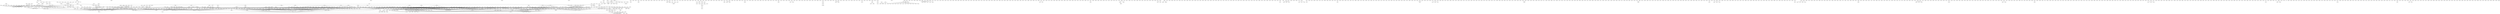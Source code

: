 digraph G {
    EN_209;
    BU_466 -> BU_357;
    CS_401 -> CS_304;
    CS_401 -> CS_323;
    CS_401 -> CS_322;
    CS_401 -> CS_325;
    RE_233;
    BI_358 -> BI_230;
    BI_358 -> BI_253;
    BI_358 -> BI_283;
    BI_358 -> BI_236;
    BI_358 -> BI_256;
    AP_331;
    PM_351;
    CS_212 -> CS_100;
    CS_212 -> CS_101;
    CH_110;
    MA_450 -> MA_200;
    MA_450 -> MA_215;
    MA_450 -> MA_350;
    MA_450 -> MA_104;
    SY_102 -> SY_101;
    MU_258 -> MU_190A;
    MU_258 -> PS_102;
    MU_258 -> MU_162;
    MU_258 -> PS_101;
    MU_258 -> PS_100;
    MU_258 -> MU_190B;
    MU_258 -> MU_137;
    EU_464;
    BU_603;
    SK_522;
    CS_640;
    n36_471;
    AF_301 -> AF_300;
    BU_472 -> BU_362;
    GS_351;
    CS_213 -> CS_100;
    CS_213 -> CS_101;
    CS_350 -> PS_295;
    CS_350 -> PO_218;
    CS_350 -> SY_280;
    CS_350 -> GG_258;
    CS_350 -> CS_235;
    CS_350 -> PS_291;
    CS_350 -> CS_203;
    CS_350 -> GG_360;
    CS_350 -> SY_281;
    CS_350 -> PO_217;
    SY_242 -> SY_100;
    SY_242 -> SY_101;
    PP_201;
    TH_502;
    EN_233;
    CP_471 -> CP_213;
    CP_471 -> CP_216;
    n36_431;
    n05_200;
    CC_210 -> CC_100;
    HI_212;
    SK_504;
    JN_308 -> JN_250;
    JN_308 -> JN_208;
    JN_308 -> JN_201;
    n20_230;
    GV_791;
    AN_322 -> AN_101;
    WS_211 -> WS_100;
    HI_799;
    MA_104 -> MA_110;
    MA_104 -> MA_101;
    MA_104 -> MA_103;
    MA_104 -> MA_105;
    HE_490;
    HS_206 -> BI_111;
    BU_470 -> BU_362;
    BU_470 -> BU_352;
    SK_211;
    BU_607;
    SY_601;
    RE_100;
    OL_480 -> OL_233;
    OL_480 -> CT_224;
    OL_480 -> OL_224;
    KP_490;
    PS_846;
    CH_202 -> CH_110;
    CH_202 -> CH_100;
    CH_202 -> CH_111;
    n20_332;
    MA_137;
    BU_697;
    CH_261 -> CH_110;
    CH_261 -> CH_100;
    CH_261 -> CH_111;
    FR_101;
    KP_231 -> KP_121;
    KP_231 -> KP_122;
    GG_609;
    n20_430;
    SK_893;
    n20_231;
    GG_381 -> GG_281;
    HI_228;
    n04_355;
    PM_432;
    CC_319 -> CC_100;
    BU_474 -> BU_398;
    PS_499 -> PS_397;
    PS_499 -> PS_398;
    PS_499 -> PS_395;
    PS_499 -> PS_394;
    HE_411 -> HE_302;
    HE_411 -> HE_301;
    BU_604;
    RE_898;
    IP_601;
    BU_352 -> BU_111;
    BU_352 -> BU_100;
    BU_352 -> BU_121;
    CS_203 -> CS_100;
    CS_203 -> CS_101;
    PO_632;
    ID_227 -> CT_120;
    ID_227 -> ID_120;
    PS_868;
    GG_367 -> GG_100;
    GG_367 -> GG_102;
    MA_304 -> MA_201;
    MA_304 -> MA_200;
    MA_304 -> MA_104;
    EU_410;
    SK_653 -> SK_509;
    KP_111;
    EC_140;
    PP_209;
    MA_201 -> MA_102;
    MA_201 -> MA_101;
    MA_201 -> MA_105;
    MA_201 -> MA_110;
    MA_201 -> MA_122;
    MA_201 -> MA_103;
    KP_323 -> KP_220;
    KP_323 -> KP_223;
    CP_386 -> CP_217;
    CP_386 -> CP_264;
    CP_386 -> CP_216;
    n05_341;
    PS_280 -> PS_100;
    PS_280 -> PS_101;
    PS_280 -> PS_102;
    PS_287 -> PS_100;
    PS_287 -> PS_101;
    PS_287 -> PS_102;
    GG_373 -> GG_101;
    GG_373 -> GG_100;
    GG_373 -> GG_102;
    MU_201;
    CT_324;
    PS_383 -> PS_261;
    PS_383 -> PS_275;
    PS_383 -> PS_280;
    PS_383 -> PS_263;
    PS_383 -> PS_260;
    PS_383 -> PS_270;
    PS_383 -> PS_282;
    EN_381;
    OL_140;
    HE_100;
    EC_248 -> EC_140;
    EC_248 -> EC_120;
    EC_248 -> EC_102;
    EC_248 -> EC_101;
    PC_482 -> PC_360;
    PC_482 -> PC_331;
    PC_482 -> PC_344;
    PS_381 -> PS_280;
    PS_381 -> PS_202;
    TH_503;
    CS_207 -> CS_100;
    CS_207 -> CS_101;
    SK_507;
    CC_411;
    FR_250 -> FR_231;
    AN_343 -> AN_101;
    PS_858;
    AB_201 -> AB_102;
    GG_611;
    EN_119;
    CC_400 -> CC_300;
    CC_303 -> CC_100;
    MA_138;
    n05_230;
    CL_214;
    HI_445;
    MA_247;
    MU_382;
    PC_491;
    PS_480 -> PS_280;
    PS_480 -> PS_381;
    PS_480 -> PS_271;
    BI_405 -> BI_301;
    BI_405 -> BI_205;
    CH_450 -> CH_350;
    HI_292;
    CC_200;
    MU_605;
    n36_371;
    SY_224 -> SY_100;
    SY_224 -> SY_101;
    CP_317 -> CP_217;
    CP_317 -> CP_213;
    CP_317 -> CP_264;
    PS_361 -> PS_292;
    PS_361 -> PS_296;
    PS_361 -> PS_261;
    IP_604;
    BU_680 -> BU_670;
    BU_680 -> BU_607;
    BU_680 -> BU_609;
    BU_680 -> BU_605;
    BU_680 -> BU_606;
    BU_680 -> BU_604;
    BU_680 -> BU_601;
    BU_680 -> BU_603;
    BU_680 -> BU_602;
    BU_680 -> BU_662;
    EU_599;
    MA_451 -> MA_340;
    MA_451 -> MA_350;
    EU_402;
    MU_260 -> MU_160B;
    EN_799;
    EC_305 -> EC_270;
    EC_305 -> EC_260;
    BU_657;
    AB_245;
    MA_307 -> CP_104;
    MA_307 -> MA_201;
    MA_307 -> MA_122;
    MA_307 -> MA_104;
    KP_241 -> KP_121;
    KP_241 -> KP_122;
    PS_861;
    MU_236 -> MU_137;
    CS_405 -> PS_295;
    CS_405 -> PO_218;
    CS_405 -> SY_280;
    CS_405 -> GG_258;
    CS_405 -> CS_235;
    CS_405 -> PS_291;
    CS_405 -> CS_203;
    CS_405 -> GG_360;
    CS_405 -> SY_281;
    CS_405 -> PO_217;
    PO_263;
    CS_352 -> PS_295;
    CS_352 -> PO_218;
    CS_352 -> SY_280;
    CS_352 -> GG_258;
    CS_352 -> CS_235;
    CS_352 -> PS_291;
    CS_352 -> CS_203;
    CS_352 -> GG_360;
    CS_352 -> SY_281;
    CS_352 -> PO_217;
    RE_801;
    n05_245;
    n04_351;
    PC_141;
    MF_773;
    FR_230 -> FR_102;
    HE_431 -> HE_211;
    HE_431 -> BI_217;
    CC_603;
    ML_202;
    ES_101;
    PS_877;
    EN_201;
    PC_481 -> PC_237;
    CH_301 -> CH_202;
    CH_301 -> CH_200;
    CH_301 -> CH_203;
    AB_101;
    MU_270 -> MU_100;
    MU_270 -> MU_171;
    MU_270 -> MU_161;
    SP_101;
    PP_263;
    CS_235 -> CS_100;
    CS_235 -> CS_101;
    BU_283 -> BU_127;
    BU_283 -> EC_140;
    BU_283 -> EC_120;
    BU_283 -> BU_227;
    BU_283 -> EC_205;
    BU_283 -> BU_205;
    BU_283 -> EC_25;
    BU_283 -> BU_255;
    BU_283 -> EC_255;
    BU_283 -> EC_285;
    BU_687 -> BU_617;
    BU_687 -> BU_627;
    EC_270 -> EC_140;
    EC_270 -> MA_129;
    EC_270 -> EC_120;
    EC_270 -> EC_102;
    EC_270 -> EC_101;
    MU_281;
    LY_100;
    CS_251 -> CS_100;
    CS_251 -> CS_101;
    MU_498 -> MU_398;
    CL_225;
    PO_440 -> PO_236;
    PO_440 -> PO_235;
    PS_102 -> PS_101;
    KP_621;
    KP_465 -> KP_351;
    KP_465 -> KP_361;
    KP_101;
    EN_409;
    RE_632;
    AR_244 -> AR_101;
    AR_244 -> AR_102;
    CC_622;
    HI_410;
    SY_452;
    MA_145;
    EU_412;
    BF_290;
    KS_205;
    MA_147;
    PS_878;
    BU_804;
    TH_608;
    HI_265;
    PO_650;
    EU_450;
    CH_640;
    MA_110;
    HI_379;
    KP_431 -> KP_231;
    KP_431 -> KP_322;
    KP_431 -> KP_232;
    PS_857;
    CP_496;
    EN_310;
    PO_349 -> PO_263;
    PO_349 -> PO_264;
    CT_260;
    EN_420;
    CC_212;
    EN_210;
    CH_674;
    RE_224;
    MX_222 -> JN_201;
    MX_222 -> MX_201;
    MX_222 -> BF_190;
    MX_222 -> BF_290;
    MX_222 -> CT_100;
    MX_222 -> CT_121;
    BU_288 -> BU_111;
    BU_288 -> BU_121;
    RE_204;
    EN_285;
    CT_253;
    ES_391 -> ES_290;
    ES_391 -> GG_291;
    ES_391 -> ES_101;
    ES_391 -> ES_102;
    ES_391 -> GG_290;
    ES_391 -> GG_292;
    ES_391 -> ES_100;
    CC_699;
    CC_413;
    EU_460;
    JN_261 -> MX_101;
    JN_261 -> JN_101;
    JN_261 -> JN_201;
    HR_100;
    CP_467 -> MA_240;
    CP_467 -> CP_213;
    SY_316 -> SY_203;
    PO_466 -> PO_218;
    PO_466 -> PO_217;
    MA_122;
    n05_348;
    CQ_642;
    GG_281 -> GG_101;
    GG_281 -> GG_100;
    GG_281 -> GL_100;
    HI_764;
    GS_211 -> GS_101;
    GS_211 -> GS_102;
    WS_210 -> WS_100;
    PS_805;
    n36_432;
    SK_622;
    PS_375 -> PS_292;
    PS_375 -> PS_296;
    PS_375 -> PS_275;
    CT_355 -> HR_261;
    CT_355 -> HR_262;
    CT_355 -> CT_225;
    CT_355 -> CT_285;
    BU_807;
    PM_370;
    MA_215 -> MA_121;
    MA_686;
    MA_245;
    PP_240;
    EN_200;
    HI_121;
    EC_285;
    AR_101;
    EN_394;
    BI_496 -> BI_358;
    BI_496 -> BI_256;
    NE_310 -> AR_101;
    NE_310 -> AR_102;
    CH_340 -> CH_111;
    BI_475 -> BI_274;
    BI_475 -> BI_374;
    GS_331;
    n04_485;
    KP_261 -> KP_121;
    KP_261 -> KP_122;
    CL_102;
    PS_277 -> PS_100;
    PS_277 -> PS_101;
    PS_277 -> PS_102;
    GG_674;
    SY_321 -> SY_203;
    SY_321 -> SY_280;
    SY_321 -> SY_281;
    PO_602;
    TH_665;
    EN_783;
    LY_323 -> HR_260;
    LY_323 -> LY_201;
    LY_323 -> CT_260;
    LY_323 -> HR_100;
    GG_399 -> GG_254;
    GG_399 -> GG_270;
    GG_399 -> GG_282;
    GG_399 -> GG_290;
    GG_399 -> GG_258;
    GG_399 -> GG_260;
    GG_399 -> ES_293;
    GG_399 -> ES_298;
    GG_399 -> GG_251;
    GG_399 -> GG_281;
    ES_493 -> GG_290;
    ES_493 -> ES_102;
    ES_493 -> ES_100;
    ES_493 -> ES_290;
    ES_493 -> ES_101;
    CH_673;
    MA_660;
    BU_723 -> BU_673;
    n20_442;
    n36_445;
    PO_329;
    GS_212 -> GS_101;
    GS_212 -> GS_102;
    OL_313;
    CT_457;
    KP_121;
    GV_735;
    BU_205;
    HS_202 -> BI_111;
    HI_375;
    BU_899;
    OL_370 -> MB_224;
    OL_370 -> CT_224;
    OL_370 -> OL_224;
    CT_100;
    GV_702;
    SP_327 -> SP_223;
    n36_331;
    TH_648;
    BU_691;
    RE_449;
    n20_330;
    FR_231 -> FR_230;
    BI_226 -> BI_100;
    BI_226 -> BI_111;
    BI_226 -> BI_117;
    BI_226 -> BI_102;
    HI_727;
    MU_501;
    LL_200;
    CT_430;
    EN_777;
    SK_644;
    GG_394 -> GG_294;
    JN_327;
    BU_223 -> BU_127;
    BU_223 -> BU_121;
    BU_223 -> BU_111;
    BU_223 -> BU_227;
    BU_223 -> EC_205;
    BU_223 -> BU_205;
    BU_223 -> EC_285;
    MU_490 -> MU_268;
    MU_490 -> MU_237;
    MU_490 -> MU_264;
    MU_490 -> MU_390D;
    MU_490 -> MU_390B;
    MU_490 -> MU_390A;
    MU_490 -> MU_271;
    PS_374 -> PS_270;
    SY_322 -> SY_203;
    SY_322 -> SY_280;
    SY_322 -> SY_281;
    PP_204;
    MU_363;
    BU_111;
    CH_204 -> CH_110;
    CH_204 -> CH_100;
    CH_204 -> CH_111;
    CH_204 -> CH_120;
    CH_204 -> CH_121;
    GV_731;
    EN_213;
    PS_394 -> PS_292;
    PS_394 -> PS_296;
    PS_394 -> PS_249;
    PS_394 -> PS_299;
    JN_252 -> JN_202;
    JN_252 -> JN_101;
    PP_256;
    AN_224 -> AN_101;
    CT_226;
    ID_205 -> CT_120;
    ID_205 -> ID_120;
    MX_327;
    SJ_695;
    CC_215;
    BI_266 -> BI_100;
    BI_266 -> BI_111;
    n04_450;
    CL_332;
    MU_390 -> MU_137;
    MU_390 -> MU_268;
    MU_390 -> MU_237;
    MU_390 -> MU_162;
    MU_390 -> MU_290B;
    MU_390 -> MU_264;
    MU_390 -> MU_290A;
    MU_390 -> MU_100;
    MU_390 -> MU_171;
    MU_390 -> MU_271;
    CC_312 -> CC_100;
    CC_312 -> CC_102;
    BU_415;
    PO_225;
    PO_231;
    TH_664 -> TH_664L;
    TH_664 -> TH_664H;
    CC_202;
    CS_206 -> CS_100;
    CS_206 -> CS_101;
    NO_201;
    RE_255;
    BU_678 -> BU_604;
    IP_603;
    SY_201 -> SY_100;
    SY_201 -> YC_100;
    SY_201 -> SY_101;
    CP_411 -> CP_217;
    CP_411 -> MA_122;
    CP_411 -> CP_264;
    CP_411 -> CP_114;
    BU_481 -> BU_383;
    BI_330 -> HE_210;
    BI_330 -> BI_236;
    BI_330 -> BI_256;
    BI_330 -> BI_210;
    BI_330 -> HN_210;
    MU_336 -> MU_237;
    CH_215 -> CH_212;
    CH_215 -> CH_214;
    GV_792;
    PS_866;
    BI_302 -> BI_224;
    BI_302 -> BI_226;
    GG_376 -> GG_100;
    GG_376 -> ES_101;
    GG_376 -> CA_100;
    GG_376 -> GG_101;
    GG_376 -> CA_102;
    GG_376 -> ES_102;
    GG_376 -> GG_102;
    GG_376 -> CA_101;
    GG_376 -> ES_100;
    EC_238 -> EC_140;
    EC_238 -> EC_120;
    EC_238 -> EC_102;
    EC_238 -> EC_101;
    BU_602;
    CC_102;
    CT_205 -> CT_120;
    CT_205 -> ID_120;
    FS_301;
    KP_604;
    BU_701 -> BU_601;
    CS_400 -> PS_295;
    CS_400 -> PO_218;
    CS_400 -> SY_280;
    CS_400 -> GG_258;
    CS_400 -> CS_235;
    CS_400 -> PS_291;
    CS_400 -> CS_203;
    CS_400 -> GG_360;
    CS_400 -> SY_281;
    CS_400 -> PO_217;
    HR_261;
    GC_380;
    EU_451;
    GS_435;
    n20_333;
    GV_733;
    RE_700;
    GG_620;
    RE_313;
    OL_350 -> CT_224;
    OL_350 -> HR_261;
    OL_350 -> HS_200;
    OL_350 -> OL_224;
    WS_203;
    MA_103;
    n05_370;
    GV_799;
    SE_200;
    HI_398;
    CS_310 -> PS_295;
    CS_310 -> PO_218;
    CS_310 -> SY_280;
    CS_310 -> GG_258;
    CS_310 -> CS_235;
    CS_310 -> PS_291;
    CS_310 -> CS_203;
    CS_310 -> GG_360;
    CS_310 -> SY_281;
    CS_310 -> PO_217;
    MA_490 -> MA_340;
    SK_111;
    CC_307 -> CC_100;
    CC_307 -> CC_102;
    GG_494 -> GG_290;
    GG_494 -> ES_102;
    GG_494 -> ES_100;
    GG_494 -> ES_290;
    GG_494 -> ES_101;
    GS_451;
    HI_199;
    OL_250 -> BF_199;
    OL_250 -> ID_120;
    OL_250 -> CT_122;
    OL_250 -> CT_111;
    OL_250 -> CT_112;
    OL_250 -> BF_190;
    OL_250 -> CT_121;
    IT_101;
    MS_604;
    HI_253;
    GG_495 -> GG_294;
    GG_495 -> GG_393;
    GG_495 -> GG_394;
    CS_204 -> CS_100;
    CS_204 -> CS_101;
    GV_720;
    HI_496;
    CS_351 -> PS_295;
    CS_351 -> PO_218;
    CS_351 -> SY_280;
    CS_351 -> GG_258;
    CS_351 -> CS_235;
    CS_351 -> PS_291;
    CS_351 -> CS_203;
    CS_351 -> GG_360;
    CS_351 -> SY_281;
    CS_351 -> PO_217;
    KP_441 -> KP_341;
    HI_715;
    CS_322 -> PS_295;
    CS_322 -> PO_218;
    CS_322 -> SY_280;
    CS_322 -> GG_258;
    CS_322 -> CS_235;
    CS_322 -> PS_291;
    CS_322 -> CS_203;
    CS_322 -> GG_360;
    CS_322 -> SY_281;
    CS_322 -> PO_217;
    BU_648 -> BU_604;
    n20_443;
    n04_370;
    SK_212;
    WS_208;
    PP_450 -> PP_350;
    PP_450 -> PP_370;
    PP_450 -> PP_380;
    EU_401;
    BI_612;
    n36_232;
    PP_687;
    n20_341;
    HR_232;
    GC_203;
    NO_219;
    OL_430;
    LL_223;
    LA_203 -> LA_102;
    PS_669;
    CH_354 -> CH_330;
    CH_354 -> CH_250;
    JN_314 -> BU_208;
    JN_314 -> JN_209;
    JN_314 -> OL_109;
    EC_246 -> EC_140;
    EC_246 -> EC_120;
    EC_246 -> EC_102;
    EC_246 -> EC_101;
    PM_330;
    CS_341 -> PS_295;
    CS_341 -> PO_218;
    CS_341 -> SY_280;
    CS_341 -> GG_258;
    CS_341 -> CS_235;
    CS_341 -> PS_291;
    CS_341 -> CS_203;
    CS_341 -> GG_360;
    CS_341 -> SY_281;
    CS_341 -> PO_217;
    n20_334;
    EN_220;
    OL_109;
    SK_791;
    KP_332 -> KP_231;
    KP_332 -> KP_220;
    KP_332 -> KP_232;
    BU_311 -> BU_111;
    BU_311 -> BU_100;
    BU_311 -> BU_121;
    KP_434 -> KP_261;
    KP_434 -> MA_141;
    KP_434 -> KP_262;
    SP_100;
    AF_101 -> HI_123;
    KP_300 -> KP_121;
    KP_300 -> KP_122;
    PS_679;
    JN_313;
    PS_363 -> PS_263;
    PS_363 -> PS_292;
    PS_363 -> PS_296;
    CS_202 -> CS_100;
    CS_202 -> CS_101;
    ED_4294;
    HS_401 -> CC_334;
    HS_401 -> OL_334;
    BU_800;
    MA_341 -> MA_240;
    MA_341 -> MA_201;
    MA_341 -> MA_141;
    SY_492;
    KS_100;
    HR_325 -> CC_100;
    HR_325 -> HR_260;
    HR_325 -> CT_260;
    HR_325 -> HR_100;
    CH_699;
    CH_456 -> CH_250;
    WS_100;
    PO_465;
    KP_361 -> KP_323;
    KP_361 -> KP_322;
    HI_233;
    YC_326;
    PS_678;
    PS_800 -> PS_601;
    BU_397 -> BU_387;
    CP_104;
    GG_619;
    MA_242 -> MA_240;
    MA_242 -> MA_122;
    MA_242 -> MA_141;
    BU_642 -> BU_602;
    n05_445;
    PO_321 -> PO_231;
    n05_234;
    LY_232;
    OL_314 -> BU_208;
    OL_314 -> JN_209;
    OL_314 -> OL_109;
    SY_600;
    AS_101;
    EN_392;
    ES_290 -> GG_100;
    ES_290 -> ES_101;
    ES_290 -> GG_101;
    ES_290 -> ES_102;
    ES_290 -> GG_102;
    ES_290 -> ES_100;
    MA_680;
    BF_199;
    WS_204;
    EN_781;
    PP_680;
    CC_412;
    HI_388;
    SJ_601;
    ES_494 -> GG_290;
    ES_494 -> ES_102;
    ES_494 -> ES_100;
    ES_494 -> ES_290;
    ES_494 -> ES_101;
    PM_352;
    PC_364 -> CP_200;
    PC_364 -> PC_212;
    PC_364 -> PC_211;
    PC_364 -> CP_120;
    PC_364 -> PC_120;
    PC_364 -> PC_200;
    PS_267 -> PS_100;
    PS_267 -> PS_101;
    PS_267 -> PS_102;
    MU_373 -> MU_271;
    MU_373 -> MU_264;
    MU_373 -> MU_268;
    BU_482 -> BU_362;
    CC_100;
    EU_404;
    KP_322 -> KP_220;
    KP_322 -> KP_223;
    PS_366 -> PS_260;
    GS_222 -> GS_101;
    GS_222 -> GS_102;
    HI_719;
    CC_204;
    CC_426 -> PS_295;
    CC_426 -> OL_233;
    CC_426 -> CC_100;
    CC_426 -> CC_233;
    SY_241 -> SY_100;
    SY_241 -> SY_101;
    PC_131 -> MA_110;
    PC_131 -> MA_100;
    PC_131 -> MA_103;
    PC_131 -> MA_105;
    SK_641;
    KP_410 -> KP_210;
    KP_410 -> PS_286;
    HR_260;
    CT_405;
    PS_101;
    PS_660;
    BI_338 -> BI_231;
    BI_338 -> BI_236;
    PO_102;
    KP_451 -> KP_351;
    HR_401 -> HR_260;
    HR_401 -> CT_260;
    HR_401 -> HR_100;
    HI_349;
    ES_392 -> GG_290;
    ES_392 -> ES_102;
    ES_392 -> ES_100;
    ES_392 -> ES_290;
    ES_392 -> ES_101;
    CT_120;
    EU_406;
    OL_260;
    NE_221;
    MS_700;
    GG_899;
    n20_331;
    SJ_690;
    JN_208 -> JN_202;
    JN_208 -> JN_101;
    JN_208 -> JN_253;
    SP_301 -> SP_202;
    n36_231;
    PO_310 -> PO_231;
    PO_310 -> PO_220;
    JN_109;
    EN_165;
    HI_775;
    CT_203;
    PO_660;
    HI_339;
    AR_360 -> AR_101;
    AR_360 -> AR_102;
    HE_201 -> HE_101;
    HI_320;
    CT_450;
    EU_463;
    n05_350;
    CP_200 -> CP_120;
    CP_200 -> PC_120;
    CP_200 -> PC_132;
    CP_102;
    PS_270 -> PS_100;
    PS_270 -> PS_101;
    PS_270 -> PS_102;
    n20_431;
    PP_224;
    CO_243;
    PS_271 -> PS_100;
    PS_271 -> PS_101;
    PS_271 -> PS_102;
    GS_101;
    MU_455;
    ES_293 -> GG_290;
    ES_293 -> ES_102;
    ES_293 -> ES_100;
    ES_293 -> ES_290;
    ES_293 -> ES_101;
    EN_301;
    GG_382 -> GG_282;
    GG_382 -> GG_281;
    KP_113;
    BI_393 -> BI_296;
    GV_734;
    HI_250;
    MA_129;
    GG_676;
    ID_303;
    FS_309;
    BU_208;
    MU_496 -> MU_390B;
    MU_496 -> MU_390A;
    MU_496 -> MU_396;
    MU_496 -> MU_390D;
    SP_260 -> SP_202;
    MS_715;
    EC_681;
    HI_704;
    SY_332 -> WS_100;
    SY_332 -> SY_338;
    SY_332 -> SY_204;
    SY_332 -> SY_101;
    SY_332 -> SY_210;
    SY_332 -> AN_237;
    SY_332 -> GS_101;
    SY_332 -> SY_100;
    SY_332 -> SY_203;
    MA_170;
    BU_247 -> BU_127;
    BU_247 -> BU_227;
    GG_391 -> ES_290;
    GG_391 -> GG_291;
    GG_391 -> ES_101;
    GG_391 -> ES_102;
    GG_391 -> GG_290;
    GG_391 -> GG_292;
    GG_391 -> ES_100;
    RE_103;
    MA_237;
    KP_114;
    TH_668;
    GG_101;
    BI_300 -> BI_253;
    BI_300 -> BI_256;
    BI_300 -> BI_100;
    BI_300 -> BI_111;
    BI_300 -> BI_263;
    BI_300 -> CH_202;
    BI_300 -> CH_111;
    BI_300 -> BI_230;
    BI_300 -> BI_283;
    BI_300 -> BI_236;
    BI_300 -> BI_266;
    PM_345;
    JN_318 -> JN_250;
    JN_318 -> JN_201;
    BU_362 -> BU_352;
    HI_439;
    EC_640;
    CC_401;
    BU_255 -> MA_110;
    BU_255 -> MA_129;
    BU_255 -> MA_130;
    BU_255 -> MA_103;
    BU_255 -> MA_104;
    PO_313;
    MU_481;
    PS_264 -> PS_100;
    PS_264 -> PS_101;
    PS_264 -> PS_102;
    SY_303 -> SY_203;
    SY_303 -> YC_100;
    SY_303 -> YC_200;
    SY_303 -> SY_280;
    SY_303 -> SY_281;
    GG_451 -> ES_399;
    GG_451 -> GG_399;
    SK_645;
    MU_609;
    EC_223 -> EC_140;
    EC_223 -> EC_120;
    EC_223 -> EC_102;
    EC_223 -> EC_101;
    KP_104;
    PC_212 -> PC_132;
    PC_212 -> PC_142;
    PC_212 -> PC_131;
    PC_212 -> MA_101;
    PC_212 -> MA_105;
    PC_212 -> MA_110;
    PC_212 -> MA_122;
    PC_212 -> MA_103;
    PC_212 -> PC_141;
    BU_435 -> BU_395;
    MA_235;
    n04_459;
    EC_207 -> EC_140;
    EC_207 -> EC_120;
    EC_207 -> EC_102;
    EC_207 -> EC_101;
    GG_641;
    n05_330;
    CP_364 -> CP_200;
    CP_364 -> PC_212;
    CP_364 -> PC_211;
    CP_364 -> CP_120;
    CP_364 -> PC_120;
    CP_364 -> PC_200;
    CH_213 -> CH_212;
    PP_380 -> PP_223;
    PP_380 -> PP_224;
    PP_380 -> PP_230;
    PP_380 -> PP_203;
    PP_380 -> PP_217;
    PP_380 -> PP_218;
    PP_380 -> PP_213;
    PP_380 -> PP_247;
    PP_380 -> PP_215;
    PP_380 -> PP_216;
    PP_380 -> PP_219;
    PP_380 -> PP_240;
    PP_380 -> PP_233;
    BI_463 -> BI_369;
    BI_463 -> BI_368;
    HI_708;
    HI_703;
    HI_777;
    MA_106;
    GG_649;
    PS_261 -> PS_100;
    PS_261 -> PS_101;
    PS_261 -> PS_102;
    EC_390 -> EC_240;
    EC_390 -> EC_250;
    EC_390 -> EC_290;
    HE_400;
    PC_161;
    YC_100;
    OL_334 -> CC_221;
    OL_334 -> CT_221;
    OL_334 -> BF_290;
    OL_334 -> OL_221;
    HE_330 -> HE_201;
    HE_330 -> HE_211;
    BI_368 -> BI_100;
    BI_368 -> BI_111;
    BI_368 -> BI_266;
    n36_433;
    GV_760;
    EM_101;
    CT_310;
    PS_892;
    HS_203;
    PP_214;
    GG_254;
    CT_326;
    PS_362 -> PS_292;
    PS_362 -> PS_296;
    PS_362 -> PS_262;
    MU_364 -> MU_290A;
    MU_364 -> MU_290B;
    MU_364 -> MU_240A;
    MU_364 -> MU_240B;
    MU_364 -> MU_290;
    SK_698;
    MX_311 -> CC_100;
    MU_396 -> MU_290A;
    MU_396 -> MU_290B;
    MU_396 -> MU_296;
    HI_260;
    HI_696;
    FR_232 -> FR_230;
    n36_446;
    SY_421 -> SY_388;
    SY_421 -> SY_204;
    SY_421 -> SY_232;
    SY_421 -> SY_387;
    SY_421 -> SY_389;
    SY_421 -> SY_210;
    HI_248;
    BU_487 -> BU_457;
    BU_487 -> BU_397;
    FS_244;
    FR_102 -> FR_101;
    CC_233;
    RE_800;
    CC_311 -> CC_100;
    EN_263;
    MU_453;
    KP_223 -> BI_100;
    KP_223 -> BI_111;
    KP_223 -> BI_117;
    KP_223 -> KP_122;
    KP_223 -> BI_102;
    EN_252;
    PS_275 -> PS_100;
    PS_275 -> PS_101;
    PS_275 -> PS_102;
    HI_701;
    n05_246;
    EC_260;
    n20_202;
    GG_290 -> GG_100;
    GG_290 -> ES_101;
    GG_290 -> GG_101;
    GG_290 -> ES_102;
    GG_290 -> GG_102;
    GG_290 -> ES_100;
    SY_101;
    PO_220;
    MB_207;
    SY_416 -> SY_388;
    SY_416 -> SY_316;
    SY_416 -> SY_204;
    SY_416 -> SY_387;
    SY_416 -> SY_389;
    SY_416 -> SY_210;
    SY_416 -> SY_332;
    MX_226;
    n20_446;
    CS_315 -> PS_295;
    CS_315 -> PO_218;
    CS_315 -> SY_280;
    CS_315 -> GG_258;
    CS_315 -> CS_235;
    CS_315 -> PS_291;
    CS_315 -> CS_203;
    CS_315 -> GG_360;
    CS_315 -> SY_281;
    CS_315 -> PO_217;
    GG_602;
    EC_255 -> MA_110;
    EC_255 -> MA_129;
    EC_255 -> MA_103;
    EC_290 -> EC_120;
    EC_290 -> EC_140;
    GS_405;
    HI_710;
    n20_433;
    WS_303 -> WS_100;
    WS_303 -> WS_211;
    WS_303 -> WS_210;
    WS_303 -> WS_205;
    WS_303 -> WS_202;
    WS_303 -> WS_212;
    PO_433 -> PO_263;
    PO_433 -> PO_264;
    BI_426;
    HI_205;
    AF_300;
    HR_370 -> HR_261;
    HR_370 -> HR_262;
    HR_370 -> CT_225;
    HR_370 -> CT_285;
    EU_440;
    MU_394 -> MU_237;
    BI_276 -> BI_100;
    BI_276 -> BI_111;
    CC_404;
    CH_440 -> CH_340;
    TH_761 -> TH_664I;
    EN_611;
    n04_255;
    MU_398 -> MU_298;
    CC_606;
    FS_241;
    MU_454;
    PS_847;
    CP_319 -> CP_104;
    CP_319 -> CP_120;
    CP_319 -> PC_120;
    CS_100;
    CT_222 -> JN_201;
    CT_222 -> MX_201;
    CT_222 -> BF_190;
    CT_222 -> BF_290;
    CT_222 -> CT_100;
    CT_222 -> CT_121;
    HI_306;
    PS_282 -> PS_100;
    PS_282 -> PS_101;
    PS_282 -> PS_102;
    BU_707;
    KP_324 -> KP_322;
    n05_360;
    PP_111;
    BI_609;
    LA_101;
    SY_203 -> SY_100;
    SY_203 -> SY_101;
    PO_494;
    PP_110;
    SK_313;
    FS_239;
    HI_355;
    GC_353;
    n20_441;
    SK_899;
    TH_680 -> TH_664I;
    MA_632;
    EN_324;
    MI_201;
    MU_266 -> MU_162;
    PS_899;
    MU_181;
    PO_420;
    KP_210 -> KP_121;
    KP_210 -> PS_100;
    KP_210 -> PS_101;
    KP_210 -> PS_102;
    KP_601;
    PS_382 -> PS_292;
    PS_382 -> PS_296;
    PS_382 -> PS_282;
    SJ_603;
    PO_217;
    CP_120;
    SK_680;
    CH_452 -> CH_352;
    CH_452 -> CH_351;
    CH_452 -> CH_357;
    CT_370 -> HR_261;
    CT_370 -> HR_262;
    CT_370 -> CT_225;
    CT_370 -> CT_285;
    n05_456;
    n36_463;
    SK_621;
    n04_372;
    MU_460 -> MU_360;
    PC_496;
    EN_600;
    BU_473 -> BU_393;
    FR_260 -> FR_251;
    FR_260 -> FR_250;
    BU_601 -> BU_607;
    BU_601 -> BU_609;
    BU_601 -> BU_605;
    BU_601 -> BU_604;
    BU_601 -> BU_603;
    BU_601 -> BU_602;
    BU_486 -> BU_397;
    HS_312 -> CC_100;
    HS_312 -> CC_102;
    HS_402 -> HS_201;
    GS_232 -> GS_101;
    GS_232 -> GS_102;
    CH_233 -> CH_110;
    CH_233 -> CH_100;
    CH_233 -> CH_111;
    BI_436 -> BI_231;
    BI_436 -> BI_236;
    MU_136;
    MU_298;
    SY_624;
    BU_412 -> BU_362;
    SK_501;
    BU_609;
    PS_876;
    BU_605;
    BI_407 -> BI_408;
    BI_407 -> PS_360;
    BI_407 -> BI_308;
    BI_407 -> PS_363;
    BI_407 -> PS_361;
    BI_407 -> PS_362;
    OL_212 -> OL_224;
    HI_123;
    MU_491;
    BF_190;
    CH_302 -> CH_202;
    CH_302 -> CH_203;
    ES_399 -> GG_254;
    ES_399 -> GG_270;
    ES_399 -> GG_282;
    ES_399 -> GG_290;
    ES_399 -> GG_258;
    ES_399 -> GG_260;
    ES_399 -> ES_293;
    ES_399 -> ES_298;
    ES_399 -> GG_251;
    ES_399 -> GG_281;
    PP_219;
    RE_899;
    PC_344 -> MA_201;
    PC_344 -> PC_142;
    PC_344 -> PC_132;
    FS_102;
    BU_600 -> BU_687;
    n05_338;
    PS_668;
    FR_360 -> FR_251;
    BU_891;
    HI_299;
    WS_301;
    CO_333;
    PO_620;
    n05_371;
    CT_285 -> ID_120;
    CT_285 -> CT_120;
    CT_285 -> BF_190;
    CT_285 -> BF_290;
    CT_285 -> CT_100;
    CT_285 -> CT_121;
    EN_266;
    SY_280 -> SY_100;
    SY_280 -> SY_101;
    EN_396;
    SP_222 -> SP_202;
    SL_100;
    SY_281 -> SY_100;
    SY_281 -> SY_101;
    BI_468 -> BI_267;
    BI_468 -> BI_263;
    BI_468 -> BI_264;
    BI_468 -> BI_266;
    CH_356 -> CH_330;
    CH_356 -> CH_250;
    n05_349;
    CP_300 -> CP_200;
    CP_300 -> PC_200;
    HI_125;
    PS_295 -> PS_100;
    PS_295 -> PS_101;
    PS_295 -> PS_102;
    MA_317 -> MA_121;
    JN_101;
    PP_203;
    CQ_600;
    BU_357 -> BU_127;
    BU_357 -> BU_227;
    HI_418;
    MA_471;
    CQ_601;
    KP_421 -> KP_321;
    SP_401 -> SP_302;
    SP_401 -> SP_272;
    SP_401 -> SP_262;
    SP_401 -> SP_304;
    EC_620;
    EN_250;
    ML_201;
    n05_458;
    SY_231 -> SY_100;
    SY_231 -> SY_101;
    GG_621;
    AP_442;
    BF_299;
    HI_759;
    PS_856;
    CH_622;
    KP_112;
    EC_227 -> EC_140;
    EC_227 -> EC_120;
    EC_227 -> EC_102;
    EC_227 -> EC_101;
    GG_336 -> GG_282;
    GG_336 -> GG_281;
    PO_350 -> PO_236;
    PO_350 -> PP_207;
    PO_350 -> PO_235;
    PO_350 -> PP_203;
    PO_350 -> PP_213;
    HR_313 -> CC_100;
    HR_313 -> HR_260;
    HR_313 -> CT_260;
    BU_432 -> BU_362;
    MU_606;
    MA_323 -> MA_222;
    MA_323 -> MA_215;
    AN_410 -> AN_200;
    AN_410 -> AN_202;
    MA_465 -> MA_250;
    MA_465 -> MA_215;
    AN_312 -> AN_200;
    AN_312 -> AN_202;
    EC_250 -> EC_120;
    EC_250 -> EC_140;
    PO_360;
    RE_220;
    BU_413 -> BU_393;
    BU_413 -> BU_383;
    MU_391 -> MU_290A;
    MU_391 -> MU_290B;
    CP_460 -> CP_104;
    CP_460 -> CP_213;
    CP_460 -> MA_121;
    BU_452 -> BU_362;
    BU_452 -> BU_352;
    CC_314 -> CC_100;
    CC_314 -> CC_102;
    MU_381;
    CT_417;
    AP_351;
    PS_268 -> PS_100;
    PS_268 -> PS_101;
    PS_268 -> PS_102;
    GG_450 -> GG_360;
    MU_251;
    BU_621 -> BU_602;
    BU_621 -> BU_601;
    HI_258;
    EC_355 -> MA_129;
    EC_355 -> EC_295;
    EC_355 -> EC_245;
    EC_355 -> MA_242;
    EC_355 -> MA_110;
    EC_355 -> MA_103;
    CO_430;
    FS_252;
    MA_338 -> MA_238;
    SK_646;
    MA_239;
    NO_309;
    n36_221;
    PS_379 -> PS_275;
    CT_227;
    GS_340 -> GS_101;
    PS_891;
    EC_306 -> EC_260;
    EC_306 -> EC_270;
    EC_306 -> EC_220;
    GG_698;
    HI_307;
    GG_691;
    MU_100;
    KS_203;
    BU_673 -> BU_603;
    YC_200 -> YC_100;
    GG_640;
    CX_271;
    AP_463;
    HS_405;
    SK_790;
    GG_493 -> GG_290;
    GG_493 -> ES_102;
    GG_493 -> ES_100;
    GG_493 -> ES_290;
    GG_493 -> ES_101;
    BU_354 -> BU_288;
    BU_467 -> EC_295;
    BU_467 -> 20_231W;
    BU_467 -> BU_275;
    BU_467 -> EC_205;
    BU_467 -> 04_350W;
    BU_467 -> BU_205;
    BU_467 -> EC_275;
    BU_467 -> BU_255;
    BU_467 -> EC_255;
    BU_467 -> BU_247;
    BU_467 -> EC_285;
    n20_372;
    HI_430;
    EN_234;
    GG_231;
    SY_307 -> SY_203;
    SY_307 -> SY_204;
    SY_307 -> SY_210;
    SY_307 -> SY_280;
    SY_307 -> SY_281;
    CC_425 -> PS_296;
    CC_425 -> CC_100;
    CC_425 -> CC_327;
    MU_482;
    PS_260 -> PS_100;
    PS_260 -> PS_101;
    PS_260 -> PS_102;
    FR_435 -> FR_231;
    FR_435 -> FR_235;
    BU_862 -> BU_822;
    BU_862 -> BU_812;
    BU_862 -> BU_842;
    BU_872 -> BU_822;
    BU_872 -> BU_812;
    BU_872 -> BU_842;
    GC_341;
    CC_211 -> CC_100;
    CC_211 -> CC_102;
    AF_399;
    n04_342;
    PO_280;
    MA_422 -> MA_215;
    EN_345;
    MU_461 -> MU_264;
    MU_461 -> MU_268;
    PO_370;
    PC_300 -> CP_200;
    PC_300 -> PC_200;
    CT_208 -> CT_100;
    CT_208 -> CT_121;
    MA_305 -> MA_122;
    MA_305 -> MA_200;
    MA_305 -> MA_205;
    MA_305 -> MA_104;
    CH_672;
    KP_420 -> KP_323;
    PC_151 -> MA_110;
    PC_151 -> MA_100;
    PC_151 -> MA_103;
    PC_151 -> MA_105;
    HI_768;
    GG_481 -> GG_280;
    GG_481 -> GG_282;
    GG_481 -> GG_281;
    MU_502;
    GL_101;
    MB_105;
    n20_450;
    YC_400 -> YC_200;
    NO_211;
    EN_293;
    PS_262 -> PS_100;
    PS_262 -> PS_101;
    PS_262 -> PS_102;
    GS_201 -> GS_101;
    RE_212;
    PM_334;
    MA_100;
    CO_230;
    CS_312 -> PS_295;
    CS_312 -> PO_218;
    CS_312 -> SY_280;
    CS_312 -> GG_258;
    CS_312 -> CS_235;
    CS_312 -> PS_291;
    CS_312 -> CS_203;
    CS_312 -> GG_360;
    CS_312 -> SY_281;
    CS_312 -> PO_217;
    RE_285;
    EC_205;
    EN_107;
    KP_118;
    SK_651 -> SK_522;
    PM_453;
    SY_405 -> SY_388;
    SY_405 -> SY_204;
    SY_405 -> SY_210;
    SY_405 -> SY_389;
    SY_405 -> SY_387;
    BU_417 -> BU_427;
    BU_417 -> BU_467;
    BU_417 -> BU_457;
    GC_202;
    RE_105;
    MU_360 -> MU_260;
    GR_101;
    CP_213 -> CP_114;
    HE_410 -> HE_302;
    HE_410 -> HE_301;
    HN_210 -> BI_100;
    HN_210 -> BI_111;
    HN_210 -> BI_117;
    HN_210 -> BI_102;
    FS_341;
    EU_551;
    GV_710;
    OL_233;
    n05_240;
    MU_282;
    PM_340;
    PS_370 -> PS_292;
    PS_370 -> PS_296;
    PS_370 -> PS_270;
    PM_442;
    EC_381;
    YC_430;
    n05_136;
    RE_407;
    BI_601;
    n20_454;
    TH_663;
    EC_481 -> EC_381;
    EC_481 -> EC_280;
    BI_110;
    PS_848;
    HE_301;
    AP_342;
    RE_705;
    BI_401 -> BI_236;
    HI_695;
    BU_231;
    GC_352;
    n05_335;
    PO_601;
    HI_771;
    BI_396 -> BI_296;
    BI_396 -> BI_301;
    BI_396 -> BI_266;
    BI_396 -> BI_276;
    DH_100;
    AP_456;
    HS_329 -> HS_201;
    HS_329 -> HR_260;
    HS_329 -> CT_260;
    HS_329 -> HR_100;
    MU_290 -> MU_137;
    MU_290 -> MU_136;
    MU_290 -> MU_190A;
    MU_290 -> MU_162;
    MU_290 -> MU_161;
    MU_290 -> MU_100;
    MU_290 -> MU_190B;
    MU_290 -> MU_171;
    PP_247;
    n05_131;
    CC_604;
    BU_492;
    LY_410;
    SP_201 -> SP_102;
    SP_201 -> SP_152;
    SP_201 -> SP_100;
    AR_341;
    CL_204;
    PS_699;
    n05_115;
    FR_290 -> FR_250;
    n04_250;
    BU_233;
    GS_311;
    PP_230;
    MA_121;
    EN_410;
    GG_272;
    BI_301 -> BI_100;
    BI_301 -> BI_111;
    KP_116;
    BU_606;
    GG_102;
    PS_675;
    CS_403 -> CS_315;
    CS_403 -> CS_333;
    CS_403 -> CS_350;
    CS_403 -> CS_310;
    CS_403 -> SY_308;
    CS_403 -> CS_352;
    CS_403 -> CS_308;
    GG_699;
    MA_205 -> MA_110;
    MA_205 -> MA_102;
    MA_205 -> MA_101;
    MA_205 -> MA_103;
    MA_205 -> MA_105;
    NE_332;
    EN_460;
    IP_602;
    CL_321 -> CL_214;
    CL_321 -> AR_214;
    n05_430;
    FS_443;
    MA_699;
    PS_886;
    TH_530;
    ML_300;
    BI_484 -> PS_295;
    BI_484 -> HE_211;
    BI_484 -> BI_256;
    BI_484 -> KP_261;
    BI_484 -> KP_220;
    BI_484 -> BI_216;
    BI_484 -> PS_291;
    BI_484 -> BI_296;
    BI_484 -> HE_201;
    KP_117;
    EU_414;
    RE_308;
    SK_702;
    BU_477 -> BU_397;
    BU_447 -> BU_481;
    BU_447 -> BU_477;
    BU_353 -> BU_383;
    MA_218 -> MA_121;
    CS_600;
    HS_227;
    HI_760;
    SY_695;
    CS_260 -> CS_100;
    CS_260 -> CS_101;
    FS_354;
    CS_695;
    PO_478;
    CT_352;
    CH_350 -> CH_250;
    EN_204;
    GM_210 -> GM_111;
    GM_210 -> GM_102;
    GM_210 -> GM_100;
    OL_224;
    JN_250 -> MX_101;
    JN_250 -> JN_101;
    BU_456 -> BU_476;
    BU_456 -> 05_330W;
    BU_456 -> BU_477;
    BU_456 -> BU_415;
    n04_456;
    EN_450;
    SK_649;
    MU_480;
    SY_210 -> SY_100;
    SY_210 -> SY_101;
    AP_350;
    PC_200 -> CP_120;
    PC_200 -> PC_120;
    PC_200 -> PC_132;
    RE_693;
    HS_200 -> BF_190;
    HS_200 -> CT_122;
    n20_371;
    MU_698;
    WS_490;
    CS_325 -> PS_295;
    CS_325 -> PO_218;
    CS_325 -> SY_280;
    CS_325 -> GG_258;
    CS_325 -> CS_235;
    CS_325 -> PS_291;
    CS_325 -> CS_203;
    CS_325 -> GG_360;
    CS_325 -> SY_281;
    CS_325 -> PO_217;
    RE_265;
    TH_562;
    MA_250 -> MA_110;
    MA_250 -> MA_102;
    MA_250 -> MA_103;
    MA_250 -> MA_121;
    MU_190;
    EN_222;
    CT_340;
    PS_286 -> PS_100;
    PS_286 -> PS_101;
    PS_286 -> PS_102;
    FR_237 -> FR_230;
    MU_294;
    EC_120;
    CC_325 -> CC_100;
    CC_325 -> HR_260;
    CC_325 -> CT_260;
    CC_325 -> HR_100;
    RE_374;
    CS_402 -> CS_312;
    CS_402 -> CS_351;
    CS_402 -> CS_341;
    MA_135;
    KP_611 -> KP_601;
    OL_310 -> MB_224;
    OL_310 -> OL_233;
    OL_310 -> CT_224;
    OL_310 -> CC_233;
    OL_310 -> OL_224;
    KP_699;
    BU_127;
    RE_321;
    AP_231;
    PP_259;
    n05_241;
    NE_227 -> AR_101;
    NE_227 -> AR_102;
    EN_390;
    BU_451 -> BU_231;
    KP_341 -> CL_241;
    KP_341 -> KP_216;
    KP_341 -> KP_241;
    KP_341 -> CL_216;
    CT_250 -> ID_120;
    CT_250 -> CT_120;
    CT_250 -> BF_190;
    CT_250 -> BF_290;
    CT_250 -> CT_100;
    CT_250 -> CT_121;
    BI_699;
    SK_647;
    CQ_602;
    MA_128;
    JN_222 -> JN_201;
    JN_222 -> MX_201;
    JN_222 -> BF_190;
    JN_222 -> BF_290;
    JN_222 -> CT_100;
    JN_222 -> CT_121;
    EN_225;
    EU_405;
    PC_321 -> MA_205;
    PC_321 -> MA_255;
    PC_321 -> PC_242;
    SY_406 -> SY_388;
    SY_406 -> SY_389;
    SY_406 -> SY_387;
    HR_262;
    PS_390;
    EN_388;
    PS_285 -> PS_100;
    PS_285 -> PS_101;
    PS_285 -> PS_102;
    SY_382 -> SY_100;
    SY_382 -> SY_102;
    SY_382 -> SY_101;
    SY_382 -> SY_280;
    HI_225;
    PS_600;
    BI_416 -> HE_211;
    BI_416 -> BI_217;
    n05_251;
    MU_503;
    EC_316 -> EC_270;
    EC_316 -> EC_260;
    CH_455 -> CH_331;
    CH_455 -> CH_350;
    HR_350;
    CC_327 -> PS_295;
    CC_327 -> OL_233;
    CC_327 -> CC_100;
    CC_327 -> CC_233;
    CH_671;
    SK_820;
    RE_216;
    MU_202;
    n04_480;
    MA_455 -> MA_201;
    MA_455 -> MA_200;
    MA_455 -> MA_205;
    MA_455 -> MA_104;
    GG_251;
    BI_236 -> BI_100;
    BI_236 -> BI_111;
    BI_236 -> BI_117;
    BI_236 -> BI_102;
    CC_313 -> CC_100;
    CC_313 -> HR_260;
    CC_313 -> CT_260;
    CC_313 -> CC_102;
    TM_789;
    IT_201 -> IT_102;
    BU_423 -> BU_393;
    RE_702;
    RE_335;
    NO_105;
    ML_101;
    CH_360 -> CH_220;
    CH_360 -> CH_262;
    CT_215 -> ID_120;
    CT_215 -> CT_120;
    CT_215 -> BF_190;
    CT_215 -> BF_290;
    CT_215 -> CT_100;
    CT_215 -> CT_121;
    BI_488 -> BI_256;
    n05_116;
    CS_601;
    BU_387 -> BU_127;
    BU_387 -> 27_127;
    BU_387 -> BU_247;
    BU_387 -> BU_227;
    CC_304 -> HS_201;
    CC_304 -> CC_100;
    CC_304 -> CC_102;
    CH_332 -> CH_214;
    CH_332 -> MA_101;
    CH_332 -> MA_110;
    CH_332 -> CH_212;
    CH_332 -> MA_103;
    CH_332 -> CH_250;
    TH_560;
    BU_385 -> BU_275;
    BU_385 -> EC_205;
    BU_385 -> BU_205;
    BU_385 -> EC_275;
    BU_385 -> BU_255;
    BU_385 -> EC_255;
    BU_385 -> EC_285;
    CP_312 -> CP_213;
    CQ_695;
    MA_228;
    EC_249 -> EC_120;
    EC_249 -> EC_140;
    RE_227;
    SY_417 -> SY_388;
    SY_417 -> SY_204;
    SY_417 -> SY_210;
    SY_417 -> SY_389;
    SY_417 -> SY_387;
    CH_120;
    PS_378 -> PS_366;
    PS_378 -> PS_275;
    SY_603;
    GC_101;
    AR_336 -> AR_101;
    AR_336 -> AR_241;
    AR_336 -> AR_100;
    AR_336 -> AR_102;
    AR_336 -> AR_235;
    MA_489;
    BI_458 -> BI_253;
    BI_458 -> BI_301;
    BI_458 -> BI_256;
    BI_458 -> BI_302;
    BI_458 -> BI_405;
    PC_319 -> CP_104;
    PC_319 -> CP_120;
    PC_319 -> PC_120;
    HI_345;
    PS_867;
    JN_226;
    RE_250;
    n04_330;
    PM_346;
    LY_206;
    SY_339 -> SY_203;
    MU_603;
    EN_246;
    PO_210;
    MA_241 -> MA_110;
    MA_241 -> MA_101;
    MA_241 -> MA_103;
    MA_241 -> MA_105;
    CL_101;
    HI_322;
    MU_472 -> MU_218;
    BU_408 -> BU_354;
    EN_692;
    BU_613 -> BU_603;
    CH_225 -> CH_110;
    CH_225 -> CH_100;
    CH_225 -> CH_111;
    MA_136;
    KP_442 -> KP_242;
    HI_310;
    GG_660;
    SK_894;
    BU_497;
    CH_250 -> CH_202;
    PS_360 -> PS_292;
    PS_360 -> PS_296;
    PS_360 -> PS_260;
    HS_322 -> HS_201;
    HS_322 -> HS_200;
    GM_110;
    NE_202;
    AP_453;
    MB_109;
    HI_761;
    MU_161;
    PP_470 -> PP_350;
    PP_470 -> PP_370;
    PP_470 -> PP_380;
    CT_225;
    n05_135;
    HR_323 -> HR_260;
    HR_323 -> LY_201;
    HR_323 -> CT_260;
    HR_323 -> HR_100;
    KP_108;
    CP_202 -> CP_104;
    CP_202 -> CP_102;
    HS_101;
    CP_493;
    GG_891;
    EN_108;
    CT_255 -> ID_120;
    CT_255 -> CT_120;
    CT_255 -> BF_190;
    CT_255 -> BF_290;
    CT_255 -> CT_100;
    CT_255 -> CT_121;
    SK_500;
    SY_408 -> SY_388;
    SY_408 -> SY_204;
    SY_408 -> SY_210;
    SY_408 -> SY_389;
    SY_408 -> SY_387;
    SY_389 -> SY_100;
    SY_389 -> SY_203;
    SY_389 -> SY_102;
    SY_389 -> SY_101;
    MF_763;
    MA_340 -> MA_240;
    MA_340 -> MA_201;
    MA_340 -> MA_141;
    FR_438 -> FR_231;
    FR_438 -> FR_240;
    GG_608;
    FS_101;
    GS_441;
    PP_681;
    SK_541;
    n05_145;
    PS_615;
    PP_233;
    MA_651;
    KP_242 -> KP_121;
    KP_242 -> KP_122;
    HR_355 -> HR_261;
    HR_355 -> HR_262;
    HR_355 -> CT_225;
    HR_355 -> CT_285;
    PS_470 -> PS_397;
    PS_470 -> PS_394;
    PS_470 -> PS_370;
    PS_470 -> PS_396;
    PS_470 -> PS_395;
    PS_470 -> PS_270;
    n05_432;
    HE_300 -> MA_241;
    HE_300 -> PS_295;
    HE_300 -> PS_296;
    HE_300 -> HE_201;
    HE_300 -> HE_200;
    JN_423 -> JN_312;
    JN_423 -> JN_319;
    GG_679;
    AP_250;
    n20_241;
    HI_700;
    CT_487;
    PS_263 -> PS_100;
    PS_263 -> PS_101;
    PS_263 -> PS_102;
    GG_201;
    BU_693;
    HR_329 -> HS_201;
    HR_329 -> HR_260;
    HR_329 -> CT_260;
    HR_329 -> HR_100;
    CC_205;
    KP_452 -> KP_351;
    MU_296 -> MU_190A;
    MU_296 -> MU_196;
    MU_296 -> MU_190B;
    BU_859;
    GG_685;
    MU_601;
    PS_283 -> PS_100;
    PS_283 -> PS_101;
    PS_283 -> PS_102;
    CS_333 -> PS_295;
    CS_333 -> PO_218;
    CS_333 -> SY_280;
    CS_333 -> GG_258;
    CS_333 -> CS_235;
    CS_333 -> PS_291;
    CS_333 -> CS_203;
    CS_333 -> GG_360;
    CS_333 -> SY_281;
    CS_333 -> PO_217;
    PP_223;
    EU_465;
    KP_422 -> KP_322;
    GG_369 -> GG_254;
    GG_369 -> GG_251;
    PM_433;
    PO_345;
    SC_200;
    TH_667;
    PS_614;
    RE_104;
    PC_120;
    BI_464 -> BI_267;
    BI_464 -> BI_263;
    BI_464 -> BI_264;
    BI_464 -> BI_266;
    HR_320 -> HR_260;
    HR_320 -> CT_260;
    HR_320 -> HR_100;
    PM_331;
    BU_383 -> BU_127;
    BU_383 -> EC_140;
    BU_383 -> EC_120;
    BU_383 -> EC_235;
    BU_383 -> BU_227;
    BU_383 -> EC_205;
    BU_383 -> BU_205;
    BU_383 -> BU_255;
    BU_383 -> EC_255;
    BU_383 -> EC_285;
    MA_240 -> MA_121;
    MA_240 -> MA_101;
    MA_240 -> MA_105;
    MA_240 -> MA_110;
    MA_240 -> MA_122;
    MA_240 -> MA_103;
    MA_240 -> MA_104;
    MB_202 -> MB_105;
    GG_365 -> GG_100;
    GG_365 -> GG_102;
    HI_699;
    ID_120;
    CO_326;
    SK_643 -> SK_541;
    SK_628;
    PS_276 -> PS_100;
    PS_276 -> PS_101;
    PS_276 -> PS_102;
    WS_306 -> WS_100;
    WS_306 -> WS_211;
    WS_306 -> WS_210;
    WS_306 -> WS_205;
    WS_306 -> WS_202;
    WS_306 -> WS_212;
    CH_490;
    MA_101 -> MA_100;
    HS_300 -> HS_101;
    HS_300 -> CT_203;
    HS_300 -> HS_203;
    NE_103;
    MA_222 -> MA_122;
    MA_222 -> MA_121;
    CO_320 -> HR_260;
    CO_320 -> CT_260;
    CO_320 -> HR_100;
    GG_273;
    AN_202 -> AN_101;
    EC_655;
    TM_715;
    GS_400;
    EN_298;
    CS_101;
    CT_403;
    MU_352;
    LY_201;
    BU_405 -> BU_395;
    RE_348;
    CT_280 -> ID_120;
    CT_280 -> CT_120;
    CT_280 -> BF_190;
    CT_280 -> BF_290;
    CT_280 -> CT_100;
    CT_280 -> CT_121;
    n05_466;
    PP_217;
    TH_666;
    CC_300 -> CC_100;
    CC_300 -> LY_100;
    AN_101;
}
